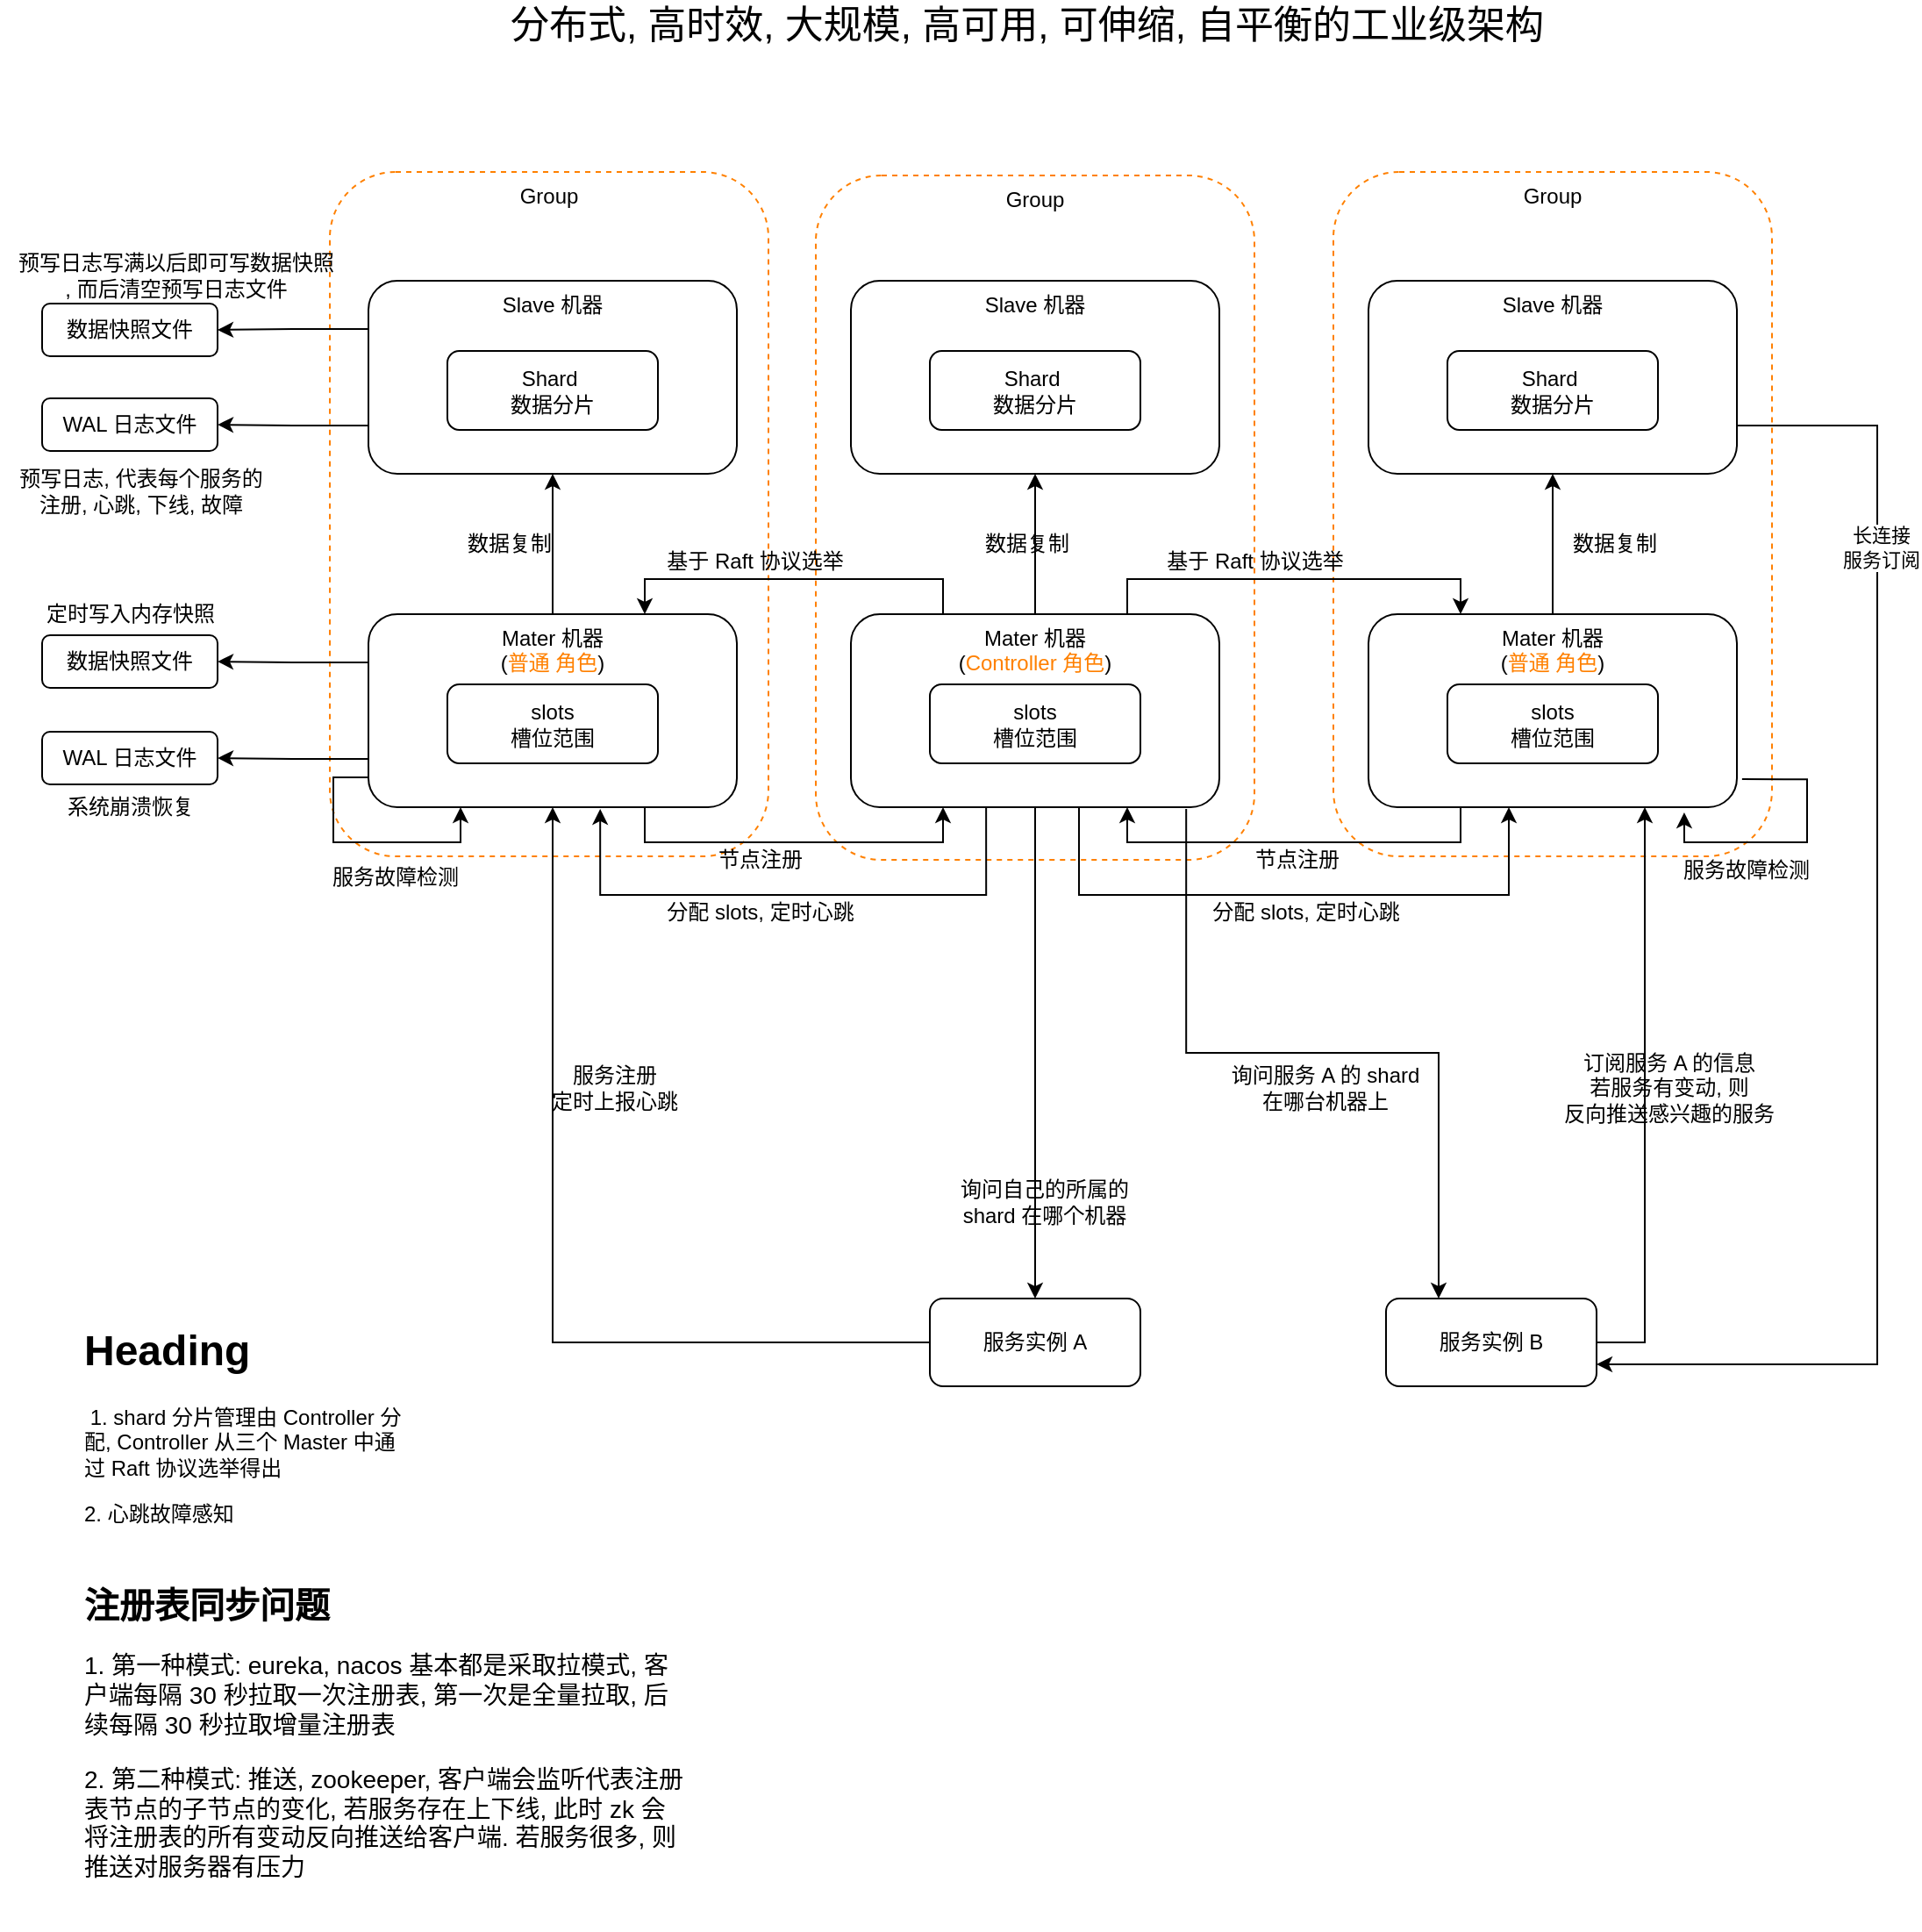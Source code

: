 <mxfile version="21.1.2" type="device" pages="2">
  <diagram id="O6fWldywMc8EjPMWapjO" name="高性能服务注册中心架构">
    <mxGraphModel dx="1418" dy="828" grid="1" gridSize="10" guides="1" tooltips="1" connect="1" arrows="1" fold="1" page="1" pageScale="1" pageWidth="850" pageHeight="1100" math="0" shadow="0">
      <root>
        <mxCell id="0" />
        <mxCell id="1" parent="0" />
        <mxCell id="zHOcSUtExslfYtkRugfd-67" value="Group" style="rounded=1;whiteSpace=wrap;html=1;verticalAlign=top;dashed=1;strokeColor=#FF8000;" parent="1" vertex="1">
          <mxGeometry x="193" y="188" width="250" height="390" as="geometry" />
        </mxCell>
        <mxCell id="zHOcSUtExslfYtkRugfd-66" value="Group" style="rounded=1;whiteSpace=wrap;html=1;verticalAlign=top;dashed=1;strokeColor=#FF8000;" parent="1" vertex="1">
          <mxGeometry x="765" y="188" width="250" height="390" as="geometry" />
        </mxCell>
        <mxCell id="zHOcSUtExslfYtkRugfd-63" value="Group" style="rounded=1;whiteSpace=wrap;html=1;verticalAlign=top;dashed=1;strokeColor=#FF8000;" parent="1" vertex="1">
          <mxGeometry x="470" y="190" width="250" height="390" as="geometry" />
        </mxCell>
        <mxCell id="zHOcSUtExslfYtkRugfd-23" style="edgeStyle=orthogonalEdgeStyle;rounded=0;orthogonalLoop=1;jettySize=auto;html=1;exitX=0;exitY=0.25;exitDx=0;exitDy=0;entryX=1;entryY=0.5;entryDx=0;entryDy=0;" parent="1" source="zHOcSUtExslfYtkRugfd-1" target="zHOcSUtExslfYtkRugfd-19" edge="1">
          <mxGeometry relative="1" as="geometry" />
        </mxCell>
        <mxCell id="zHOcSUtExslfYtkRugfd-24" style="edgeStyle=orthogonalEdgeStyle;rounded=0;orthogonalLoop=1;jettySize=auto;html=1;exitX=0;exitY=0.75;exitDx=0;exitDy=0;entryX=1;entryY=0.5;entryDx=0;entryDy=0;" parent="1" source="zHOcSUtExslfYtkRugfd-1" target="zHOcSUtExslfYtkRugfd-22" edge="1">
          <mxGeometry relative="1" as="geometry" />
        </mxCell>
        <mxCell id="zHOcSUtExslfYtkRugfd-1" value="Slave 机器" style="rounded=1;whiteSpace=wrap;html=1;verticalAlign=top;" parent="1" vertex="1">
          <mxGeometry x="215" y="250" width="210" height="110" as="geometry" />
        </mxCell>
        <mxCell id="zHOcSUtExslfYtkRugfd-2" value="Shard&amp;nbsp;&lt;br&gt;数据分片" style="rounded=1;whiteSpace=wrap;html=1;" parent="1" vertex="1">
          <mxGeometry x="260" y="290" width="120" height="45" as="geometry" />
        </mxCell>
        <mxCell id="zHOcSUtExslfYtkRugfd-5" style="edgeStyle=orthogonalEdgeStyle;rounded=0;orthogonalLoop=1;jettySize=auto;html=1;exitX=0.5;exitY=0;exitDx=0;exitDy=0;entryX=0.5;entryY=1;entryDx=0;entryDy=0;" parent="1" source="zHOcSUtExslfYtkRugfd-3" target="zHOcSUtExslfYtkRugfd-1" edge="1">
          <mxGeometry relative="1" as="geometry" />
        </mxCell>
        <mxCell id="zHOcSUtExslfYtkRugfd-25" style="edgeStyle=orthogonalEdgeStyle;rounded=0;orthogonalLoop=1;jettySize=auto;html=1;exitX=0;exitY=0.25;exitDx=0;exitDy=0;entryX=1;entryY=0.5;entryDx=0;entryDy=0;" parent="1" source="zHOcSUtExslfYtkRugfd-3" target="zHOcSUtExslfYtkRugfd-20" edge="1">
          <mxGeometry relative="1" as="geometry" />
        </mxCell>
        <mxCell id="zHOcSUtExslfYtkRugfd-26" style="edgeStyle=orthogonalEdgeStyle;rounded=0;orthogonalLoop=1;jettySize=auto;html=1;exitX=0;exitY=0.75;exitDx=0;exitDy=0;entryX=1;entryY=0.5;entryDx=0;entryDy=0;" parent="1" source="zHOcSUtExslfYtkRugfd-3" target="zHOcSUtExslfYtkRugfd-21" edge="1">
          <mxGeometry relative="1" as="geometry" />
        </mxCell>
        <mxCell id="zHOcSUtExslfYtkRugfd-41" style="edgeStyle=orthogonalEdgeStyle;rounded=0;orthogonalLoop=1;jettySize=auto;html=1;exitX=0.75;exitY=1;exitDx=0;exitDy=0;entryX=0.25;entryY=1;entryDx=0;entryDy=0;" parent="1" source="zHOcSUtExslfYtkRugfd-3" target="zHOcSUtExslfYtkRugfd-10" edge="1">
          <mxGeometry relative="1" as="geometry" />
        </mxCell>
        <mxCell id="zHOcSUtExslfYtkRugfd-3" value="Mater 机器&lt;br&gt;(&lt;font style=&quot;border-color: var(--border-color);&quot; color=&quot;#ff8000&quot;&gt;普通 角色&lt;/font&gt;)" style="rounded=1;whiteSpace=wrap;html=1;verticalAlign=top;" parent="1" vertex="1">
          <mxGeometry x="215" y="440" width="210" height="110" as="geometry" />
        </mxCell>
        <mxCell id="zHOcSUtExslfYtkRugfd-4" value="slots&lt;br&gt;槽位范围" style="rounded=1;whiteSpace=wrap;html=1;" parent="1" vertex="1">
          <mxGeometry x="260" y="480" width="120" height="45" as="geometry" />
        </mxCell>
        <mxCell id="zHOcSUtExslfYtkRugfd-6" value="数据复制" style="text;html=1;align=center;verticalAlign=middle;resizable=0;points=[];autosize=1;" parent="1" vertex="1">
          <mxGeometry x="265" y="390" width="60" height="20" as="geometry" />
        </mxCell>
        <mxCell id="zHOcSUtExslfYtkRugfd-7" value="Slave 机器" style="rounded=1;whiteSpace=wrap;html=1;verticalAlign=top;" parent="1" vertex="1">
          <mxGeometry x="490" y="250" width="210" height="110" as="geometry" />
        </mxCell>
        <mxCell id="zHOcSUtExslfYtkRugfd-8" value="Shard&amp;nbsp;&lt;br&gt;数据分片" style="rounded=1;whiteSpace=wrap;html=1;" parent="1" vertex="1">
          <mxGeometry x="535" y="290" width="120" height="45" as="geometry" />
        </mxCell>
        <mxCell id="zHOcSUtExslfYtkRugfd-9" style="edgeStyle=orthogonalEdgeStyle;rounded=0;orthogonalLoop=1;jettySize=auto;html=1;exitX=0.5;exitY=0;exitDx=0;exitDy=0;entryX=0.5;entryY=1;entryDx=0;entryDy=0;" parent="1" source="zHOcSUtExslfYtkRugfd-10" target="zHOcSUtExslfYtkRugfd-7" edge="1">
          <mxGeometry relative="1" as="geometry" />
        </mxCell>
        <mxCell id="zHOcSUtExslfYtkRugfd-31" style="edgeStyle=orthogonalEdgeStyle;rounded=0;orthogonalLoop=1;jettySize=auto;html=1;exitX=0.5;exitY=1;exitDx=0;exitDy=0;entryX=0.5;entryY=0;entryDx=0;entryDy=0;" parent="1" source="zHOcSUtExslfYtkRugfd-10" target="zHOcSUtExslfYtkRugfd-27" edge="1">
          <mxGeometry relative="1" as="geometry" />
        </mxCell>
        <mxCell id="zHOcSUtExslfYtkRugfd-35" style="edgeStyle=orthogonalEdgeStyle;rounded=0;orthogonalLoop=1;jettySize=auto;html=1;exitX=0.25;exitY=0;exitDx=0;exitDy=0;entryX=0.75;entryY=0;entryDx=0;entryDy=0;" parent="1" source="zHOcSUtExslfYtkRugfd-10" target="zHOcSUtExslfYtkRugfd-3" edge="1">
          <mxGeometry relative="1" as="geometry" />
        </mxCell>
        <mxCell id="zHOcSUtExslfYtkRugfd-37" style="edgeStyle=orthogonalEdgeStyle;rounded=0;orthogonalLoop=1;jettySize=auto;html=1;exitX=0.75;exitY=0;exitDx=0;exitDy=0;entryX=0.25;entryY=0;entryDx=0;entryDy=0;" parent="1" source="zHOcSUtExslfYtkRugfd-10" target="zHOcSUtExslfYtkRugfd-16" edge="1">
          <mxGeometry relative="1" as="geometry" />
        </mxCell>
        <mxCell id="zHOcSUtExslfYtkRugfd-45" style="edgeStyle=orthogonalEdgeStyle;rounded=0;orthogonalLoop=1;jettySize=auto;html=1;exitX=0.367;exitY=1;exitDx=0;exitDy=0;entryX=0.629;entryY=1.009;entryDx=0;entryDy=0;entryPerimeter=0;exitPerimeter=0;" parent="1" source="zHOcSUtExslfYtkRugfd-10" target="zHOcSUtExslfYtkRugfd-3" edge="1">
          <mxGeometry relative="1" as="geometry">
            <Array as="points">
              <mxPoint x="567" y="600" />
              <mxPoint x="347" y="600" />
            </Array>
          </mxGeometry>
        </mxCell>
        <mxCell id="zHOcSUtExslfYtkRugfd-48" style="edgeStyle=orthogonalEdgeStyle;rounded=0;orthogonalLoop=1;jettySize=auto;html=1;exitX=0.75;exitY=1;exitDx=0;exitDy=0;entryX=0.381;entryY=1;entryDx=0;entryDy=0;entryPerimeter=0;" parent="1" source="zHOcSUtExslfYtkRugfd-10" target="zHOcSUtExslfYtkRugfd-16" edge="1">
          <mxGeometry relative="1" as="geometry">
            <Array as="points">
              <mxPoint x="620" y="550" />
              <mxPoint x="620" y="600" />
              <mxPoint x="865" y="600" />
            </Array>
          </mxGeometry>
        </mxCell>
        <mxCell id="zHOcSUtExslfYtkRugfd-51" style="edgeStyle=orthogonalEdgeStyle;rounded=0;orthogonalLoop=1;jettySize=auto;html=1;exitX=0.91;exitY=1.009;exitDx=0;exitDy=0;entryX=0.25;entryY=0;entryDx=0;entryDy=0;exitPerimeter=0;" parent="1" source="zHOcSUtExslfYtkRugfd-10" target="zHOcSUtExslfYtkRugfd-49" edge="1">
          <mxGeometry relative="1" as="geometry" />
        </mxCell>
        <mxCell id="zHOcSUtExslfYtkRugfd-10" value="Mater 机器&lt;br&gt;(&lt;font color=&quot;#ff8000&quot;&gt;Controller 角色&lt;/font&gt;)" style="rounded=1;whiteSpace=wrap;html=1;verticalAlign=top;" parent="1" vertex="1">
          <mxGeometry x="490" y="440" width="210" height="110" as="geometry" />
        </mxCell>
        <mxCell id="zHOcSUtExslfYtkRugfd-11" value="slots&lt;br style=&quot;border-color: var(--border-color);&quot;&gt;槽位范围" style="rounded=1;whiteSpace=wrap;html=1;" parent="1" vertex="1">
          <mxGeometry x="535" y="480" width="120" height="45" as="geometry" />
        </mxCell>
        <mxCell id="zHOcSUtExslfYtkRugfd-12" value="数据复制" style="text;html=1;align=center;verticalAlign=middle;resizable=0;points=[];autosize=1;" parent="1" vertex="1">
          <mxGeometry x="560" y="390" width="60" height="20" as="geometry" />
        </mxCell>
        <mxCell id="zHOcSUtExslfYtkRugfd-61" style="edgeStyle=orthogonalEdgeStyle;rounded=0;orthogonalLoop=1;jettySize=auto;html=1;exitX=1;exitY=0.75;exitDx=0;exitDy=0;entryX=1;entryY=0.75;entryDx=0;entryDy=0;" parent="1" source="zHOcSUtExslfYtkRugfd-13" target="zHOcSUtExslfYtkRugfd-49" edge="1">
          <mxGeometry relative="1" as="geometry">
            <Array as="points">
              <mxPoint x="1075" y="333" />
              <mxPoint x="1075" y="868" />
            </Array>
          </mxGeometry>
        </mxCell>
        <mxCell id="zHOcSUtExslfYtkRugfd-62" value="长连接&lt;br&gt;服务订阅" style="edgeLabel;html=1;align=center;verticalAlign=middle;resizable=0;points=[];" parent="zHOcSUtExslfYtkRugfd-61" vertex="1" connectable="0">
          <mxGeometry x="-0.618" y="2" relative="1" as="geometry">
            <mxPoint y="1" as="offset" />
          </mxGeometry>
        </mxCell>
        <mxCell id="zHOcSUtExslfYtkRugfd-13" value="Slave 机器" style="rounded=1;whiteSpace=wrap;html=1;verticalAlign=top;" parent="1" vertex="1">
          <mxGeometry x="785" y="250" width="210" height="110" as="geometry" />
        </mxCell>
        <mxCell id="zHOcSUtExslfYtkRugfd-14" value="Shard&amp;nbsp;&lt;br&gt;数据分片" style="rounded=1;whiteSpace=wrap;html=1;" parent="1" vertex="1">
          <mxGeometry x="830" y="290" width="120" height="45" as="geometry" />
        </mxCell>
        <mxCell id="zHOcSUtExslfYtkRugfd-15" style="edgeStyle=orthogonalEdgeStyle;rounded=0;orthogonalLoop=1;jettySize=auto;html=1;exitX=0.5;exitY=0;exitDx=0;exitDy=0;entryX=0.5;entryY=1;entryDx=0;entryDy=0;" parent="1" source="zHOcSUtExslfYtkRugfd-16" target="zHOcSUtExslfYtkRugfd-13" edge="1">
          <mxGeometry relative="1" as="geometry" />
        </mxCell>
        <mxCell id="zHOcSUtExslfYtkRugfd-42" style="edgeStyle=orthogonalEdgeStyle;rounded=0;orthogonalLoop=1;jettySize=auto;html=1;exitX=0.25;exitY=1;exitDx=0;exitDy=0;entryX=0.75;entryY=1;entryDx=0;entryDy=0;" parent="1" source="zHOcSUtExslfYtkRugfd-16" target="zHOcSUtExslfYtkRugfd-10" edge="1">
          <mxGeometry relative="1" as="geometry" />
        </mxCell>
        <mxCell id="zHOcSUtExslfYtkRugfd-16" value="Mater 机器&lt;br&gt;(&lt;font style=&quot;border-color: var(--border-color);&quot; color=&quot;#ff8000&quot;&gt;普通 角色&lt;/font&gt;)" style="rounded=1;whiteSpace=wrap;html=1;verticalAlign=top;" parent="1" vertex="1">
          <mxGeometry x="785" y="440" width="210" height="110" as="geometry" />
        </mxCell>
        <mxCell id="zHOcSUtExslfYtkRugfd-17" value="slots&lt;br style=&quot;border-color: var(--border-color);&quot;&gt;槽位范围" style="rounded=1;whiteSpace=wrap;html=1;" parent="1" vertex="1">
          <mxGeometry x="830" y="480" width="120" height="45" as="geometry" />
        </mxCell>
        <mxCell id="zHOcSUtExslfYtkRugfd-18" value="数据复制" style="text;html=1;align=center;verticalAlign=middle;resizable=0;points=[];autosize=1;" parent="1" vertex="1">
          <mxGeometry x="895" y="390" width="60" height="20" as="geometry" />
        </mxCell>
        <mxCell id="zHOcSUtExslfYtkRugfd-19" value="数据快照文件" style="rounded=1;whiteSpace=wrap;html=1;" parent="1" vertex="1">
          <mxGeometry x="29" y="263" width="100" height="30" as="geometry" />
        </mxCell>
        <mxCell id="zHOcSUtExslfYtkRugfd-20" value="数据快照文件" style="rounded=1;whiteSpace=wrap;html=1;" parent="1" vertex="1">
          <mxGeometry x="29" y="452" width="100" height="30" as="geometry" />
        </mxCell>
        <mxCell id="zHOcSUtExslfYtkRugfd-21" value="WAL 日志文件" style="rounded=1;whiteSpace=wrap;html=1;" parent="1" vertex="1">
          <mxGeometry x="29" y="507" width="100" height="30" as="geometry" />
        </mxCell>
        <mxCell id="zHOcSUtExslfYtkRugfd-22" value="WAL 日志文件" style="rounded=1;whiteSpace=wrap;html=1;" parent="1" vertex="1">
          <mxGeometry x="29" y="317" width="100" height="30" as="geometry" />
        </mxCell>
        <mxCell id="zHOcSUtExslfYtkRugfd-30" style="edgeStyle=orthogonalEdgeStyle;rounded=0;orthogonalLoop=1;jettySize=auto;html=1;exitX=0;exitY=0.5;exitDx=0;exitDy=0;entryX=0.5;entryY=1;entryDx=0;entryDy=0;" parent="1" source="zHOcSUtExslfYtkRugfd-27" target="zHOcSUtExslfYtkRugfd-3" edge="1">
          <mxGeometry relative="1" as="geometry" />
        </mxCell>
        <mxCell id="zHOcSUtExslfYtkRugfd-27" value="服务实例 A" style="rounded=1;whiteSpace=wrap;html=1;" parent="1" vertex="1">
          <mxGeometry x="535" y="830" width="120" height="50" as="geometry" />
        </mxCell>
        <mxCell id="zHOcSUtExslfYtkRugfd-29" value="服务注册&lt;br&gt;定时上报心跳" style="text;html=1;align=center;verticalAlign=middle;resizable=0;points=[];autosize=1;" parent="1" vertex="1">
          <mxGeometry x="310" y="695" width="90" height="30" as="geometry" />
        </mxCell>
        <mxCell id="zHOcSUtExslfYtkRugfd-32" value="询问自己的所属的 &lt;br&gt;shard 在哪个机器" style="text;html=1;align=center;verticalAlign=middle;resizable=0;points=[];autosize=1;" parent="1" vertex="1">
          <mxGeometry x="545" y="760" width="110" height="30" as="geometry" />
        </mxCell>
        <mxCell id="zHOcSUtExslfYtkRugfd-34" value="&lt;h1&gt;Heading&lt;/h1&gt;&lt;p&gt;&lt;span style=&quot;text-align: center&quot;&gt;&amp;nbsp;1. shard 分片管理由 Controller 分配, Controller 从三个 Master 中通过 Raft 协议选举得出&lt;/span&gt;&lt;br&gt;&lt;/p&gt;&lt;p&gt;&lt;span style=&quot;text-align: center&quot;&gt;2. 心跳故障感知&lt;/span&gt;&lt;/p&gt;&lt;p&gt;&lt;span style=&quot;text-align: center&quot;&gt;&lt;br&gt;&lt;/span&gt;&lt;/p&gt;" style="text;html=1;strokeColor=none;fillColor=none;spacing=5;spacingTop=-20;whiteSpace=wrap;overflow=hidden;rounded=0;" parent="1" vertex="1">
          <mxGeometry x="48" y="840" width="190" height="120" as="geometry" />
        </mxCell>
        <mxCell id="zHOcSUtExslfYtkRugfd-36" value="基于 Raft 协议选举" style="text;html=1;align=center;verticalAlign=middle;resizable=0;points=[];autosize=1;" parent="1" vertex="1">
          <mxGeometry x="375" y="400" width="120" height="20" as="geometry" />
        </mxCell>
        <mxCell id="zHOcSUtExslfYtkRugfd-38" value="基于 Raft 协议选举" style="text;html=1;align=center;verticalAlign=middle;resizable=0;points=[];autosize=1;" parent="1" vertex="1">
          <mxGeometry x="660" y="400" width="120" height="20" as="geometry" />
        </mxCell>
        <mxCell id="zHOcSUtExslfYtkRugfd-39" value="预写日志, 代表每个服务的&lt;br&gt;注册, 心跳, 下线, 故障" style="text;html=1;align=center;verticalAlign=middle;resizable=0;points=[];autosize=1;" parent="1" vertex="1">
          <mxGeometry x="10" y="355" width="150" height="30" as="geometry" />
        </mxCell>
        <mxCell id="zHOcSUtExslfYtkRugfd-40" value="系统崩溃恢复" style="text;html=1;align=center;verticalAlign=middle;resizable=0;points=[];autosize=1;" parent="1" vertex="1">
          <mxGeometry x="34" y="540" width="90" height="20" as="geometry" />
        </mxCell>
        <mxCell id="zHOcSUtExslfYtkRugfd-43" value="节点注册" style="text;html=1;align=center;verticalAlign=middle;resizable=0;points=[];autosize=1;" parent="1" vertex="1">
          <mxGeometry x="408" y="570" width="60" height="20" as="geometry" />
        </mxCell>
        <mxCell id="zHOcSUtExslfYtkRugfd-44" value="节点注册" style="text;html=1;align=center;verticalAlign=middle;resizable=0;points=[];autosize=1;" parent="1" vertex="1">
          <mxGeometry x="714" y="570" width="60" height="20" as="geometry" />
        </mxCell>
        <mxCell id="zHOcSUtExslfYtkRugfd-46" value="分配 slots, 定时心跳" style="text;html=1;align=center;verticalAlign=middle;resizable=0;points=[];autosize=1;" parent="1" vertex="1">
          <mxGeometry x="373" y="595" width="130" height="30" as="geometry" />
        </mxCell>
        <mxCell id="zHOcSUtExslfYtkRugfd-47" value="分配 slots, 定时心跳" style="text;html=1;align=center;verticalAlign=middle;resizable=0;points=[];autosize=1;" parent="1" vertex="1">
          <mxGeometry x="684" y="595" width="130" height="30" as="geometry" />
        </mxCell>
        <mxCell id="zHOcSUtExslfYtkRugfd-53" style="edgeStyle=orthogonalEdgeStyle;rounded=0;orthogonalLoop=1;jettySize=auto;html=1;exitX=1;exitY=0.5;exitDx=0;exitDy=0;entryX=0.75;entryY=1;entryDx=0;entryDy=0;" parent="1" source="zHOcSUtExslfYtkRugfd-49" target="zHOcSUtExslfYtkRugfd-16" edge="1">
          <mxGeometry relative="1" as="geometry" />
        </mxCell>
        <mxCell id="zHOcSUtExslfYtkRugfd-49" value="服务实例 B" style="rounded=1;whiteSpace=wrap;html=1;" parent="1" vertex="1">
          <mxGeometry x="795" y="830" width="120" height="50" as="geometry" />
        </mxCell>
        <mxCell id="zHOcSUtExslfYtkRugfd-50" value="&lt;h1 style=&quot;font-size: 20px&quot;&gt;注册表同步问题&lt;/h1&gt;&lt;p style=&quot;font-size: 14px&quot;&gt;&lt;font style=&quot;font-size: 14px&quot;&gt;1. 第一种模式: eureka, nacos 基本都是采取拉模式, 客户端每隔 30 秒拉取一次注册表, 第一次是全量拉取, 后续每隔 30 秒拉取增量注册表&lt;/font&gt;&lt;/p&gt;&lt;p style=&quot;font-size: 14px&quot;&gt;&lt;font style=&quot;font-size: 14px&quot;&gt;2. 第二种模式: 推送, zookeeper, 客户端会监听代表注册表节点的子节点的变化, 若服务存在上下线, 此时 zk 会将注册表的所有变动反向推送给客户端. 若服务很多, 则推送对服务器有压力&lt;/font&gt;&lt;/p&gt;" style="text;html=1;strokeColor=none;fillColor=none;spacing=5;spacingTop=-20;whiteSpace=wrap;overflow=hidden;rounded=0;" parent="1" vertex="1">
          <mxGeometry x="48" y="990" width="352" height="200" as="geometry" />
        </mxCell>
        <mxCell id="zHOcSUtExslfYtkRugfd-52" value="询问服务 A 的 shard &lt;br&gt;在哪台机器上" style="text;html=1;align=center;verticalAlign=middle;resizable=0;points=[];autosize=1;" parent="1" vertex="1">
          <mxGeometry x="700" y="695" width="120" height="30" as="geometry" />
        </mxCell>
        <mxCell id="zHOcSUtExslfYtkRugfd-54" value="订阅服务 A 的信息&lt;br&gt;若服务有变动, 则&lt;br&gt;反向推送感兴趣的服务" style="text;html=1;align=center;verticalAlign=middle;resizable=0;points=[];autosize=1;" parent="1" vertex="1">
          <mxGeometry x="886" y="685" width="140" height="50" as="geometry" />
        </mxCell>
        <mxCell id="zHOcSUtExslfYtkRugfd-55" value="定时写入内存快照" style="text;html=1;align=center;verticalAlign=middle;resizable=0;points=[];autosize=1;" parent="1" vertex="1">
          <mxGeometry x="24" y="430" width="110" height="20" as="geometry" />
        </mxCell>
        <mxCell id="zHOcSUtExslfYtkRugfd-56" value="预写日志写满以后即可写数据快照&lt;br&gt;, 而后清空预写日志文件" style="text;html=1;align=center;verticalAlign=middle;resizable=0;points=[];autosize=1;" parent="1" vertex="1">
          <mxGeometry x="5" y="232" width="200" height="30" as="geometry" />
        </mxCell>
        <mxCell id="zHOcSUtExslfYtkRugfd-57" style="edgeStyle=orthogonalEdgeStyle;rounded=0;orthogonalLoop=1;jettySize=auto;html=1;exitX=0;exitY=0.845;exitDx=0;exitDy=0;entryX=0.25;entryY=1;entryDx=0;entryDy=0;exitPerimeter=0;" parent="1" source="zHOcSUtExslfYtkRugfd-3" target="zHOcSUtExslfYtkRugfd-3" edge="1">
          <mxGeometry relative="1" as="geometry" />
        </mxCell>
        <mxCell id="zHOcSUtExslfYtkRugfd-58" value="服务故障检测" style="text;html=1;align=center;verticalAlign=middle;resizable=0;points=[];autosize=1;" parent="1" vertex="1">
          <mxGeometry x="185" y="580" width="90" height="20" as="geometry" />
        </mxCell>
        <mxCell id="zHOcSUtExslfYtkRugfd-59" value="服务故障检测" style="text;html=1;align=center;verticalAlign=middle;resizable=0;points=[];autosize=1;" parent="1" vertex="1">
          <mxGeometry x="955" y="576" width="90" height="20" as="geometry" />
        </mxCell>
        <mxCell id="zHOcSUtExslfYtkRugfd-60" style="edgeStyle=orthogonalEdgeStyle;rounded=0;orthogonalLoop=1;jettySize=auto;html=1;exitX=1.014;exitY=0.855;exitDx=0;exitDy=0;entryX=0.857;entryY=1.027;entryDx=0;entryDy=0;entryPerimeter=0;exitPerimeter=0;" parent="1" source="zHOcSUtExslfYtkRugfd-16" target="zHOcSUtExslfYtkRugfd-16" edge="1">
          <mxGeometry relative="1" as="geometry">
            <Array as="points">
              <mxPoint x="1035" y="534" />
              <mxPoint x="1035" y="570" />
              <mxPoint x="965" y="570" />
            </Array>
          </mxGeometry>
        </mxCell>
        <mxCell id="zHOcSUtExslfYtkRugfd-65" value="分布式, 高时效, 大规模, 高可用, 可伸缩, 自平衡的工业级架构" style="text;html=1;align=center;verticalAlign=middle;resizable=0;points=[];autosize=1;fontSize=22;" parent="1" vertex="1">
          <mxGeometry x="290" y="90" width="600" height="30" as="geometry" />
        </mxCell>
      </root>
    </mxGraphModel>
  </diagram>
  <diagram id="qX3WHEJXOGyP_aKT-Mg8" name="leader选举">
    <mxGraphModel dx="1418" dy="828" grid="1" gridSize="10" guides="1" tooltips="1" connect="1" arrows="1" fold="1" page="1" pageScale="1" pageWidth="827" pageHeight="1169" math="0" shadow="0">
      <root>
        <mxCell id="0" />
        <mxCell id="1" parent="0" />
        <mxCell id="uamfjOJtEM5HKrTG3oTF-26" value="ZK节点&lt;br style=&quot;font-size: 14px;&quot;&gt;（myid=1） -&amp;nbsp;leader选举逻辑" style="rounded=1;whiteSpace=wrap;html=1;fontSize=14;verticalAlign=top;fontStyle=1" vertex="1" parent="1">
          <mxGeometry x="158.75" y="450" width="369.5" height="477.5" as="geometry" />
        </mxCell>
        <mxCell id="uamfjOJtEM5HKrTG3oTF-22" value="网络通信组件" style="rounded=1;whiteSpace=wrap;html=1;verticalAlign=top;fontStyle=0" vertex="1" parent="1">
          <mxGeometry x="194" y="730" width="299" height="170" as="geometry" />
        </mxCell>
        <mxCell id="uamfjOJtEM5HKrTG3oTF-4" style="edgeStyle=orthogonalEdgeStyle;rounded=0;orthogonalLoop=1;jettySize=auto;html=1;exitX=0.75;exitY=1;exitDx=0;exitDy=0;entryX=0.25;entryY=1;entryDx=0;entryDy=0;" edge="1" parent="1" source="uamfjOJtEM5HKrTG3oTF-1" target="uamfjOJtEM5HKrTG3oTF-2">
          <mxGeometry relative="1" as="geometry">
            <Array as="points">
              <mxPoint x="230" y="340" />
              <mxPoint x="384" y="340" />
            </Array>
          </mxGeometry>
        </mxCell>
        <mxCell id="uamfjOJtEM5HKrTG3oTF-5" style="edgeStyle=orthogonalEdgeStyle;rounded=0;orthogonalLoop=1;jettySize=auto;html=1;exitX=0.25;exitY=1;exitDx=0;exitDy=0;entryX=0.75;entryY=1;entryDx=0;entryDy=0;" edge="1" parent="1" source="uamfjOJtEM5HKrTG3oTF-1" target="uamfjOJtEM5HKrTG3oTF-3">
          <mxGeometry relative="1" as="geometry">
            <Array as="points">
              <mxPoint x="170" y="380" />
              <mxPoint x="670" y="380" />
            </Array>
          </mxGeometry>
        </mxCell>
        <mxCell id="uamfjOJtEM5HKrTG3oTF-1" value="ZK节点&lt;br style=&quot;font-size: 14px;&quot;&gt;（myid=1）" style="rounded=1;whiteSpace=wrap;html=1;fontSize=14;" vertex="1" parent="1">
          <mxGeometry x="140" y="240" width="120" height="60" as="geometry" />
        </mxCell>
        <mxCell id="uamfjOJtEM5HKrTG3oTF-8" style="edgeStyle=orthogonalEdgeStyle;rounded=0;orthogonalLoop=1;jettySize=auto;html=1;exitX=0.25;exitY=0;exitDx=0;exitDy=0;entryX=0.75;entryY=0;entryDx=0;entryDy=0;" edge="1" parent="1" source="uamfjOJtEM5HKrTG3oTF-2" target="uamfjOJtEM5HKrTG3oTF-1">
          <mxGeometry relative="1" as="geometry" />
        </mxCell>
        <mxCell id="uamfjOJtEM5HKrTG3oTF-9" style="edgeStyle=orthogonalEdgeStyle;rounded=0;orthogonalLoop=1;jettySize=auto;html=1;exitX=0.75;exitY=0;exitDx=0;exitDy=0;entryX=0.25;entryY=0;entryDx=0;entryDy=0;" edge="1" parent="1" source="uamfjOJtEM5HKrTG3oTF-2" target="uamfjOJtEM5HKrTG3oTF-3">
          <mxGeometry relative="1" as="geometry" />
        </mxCell>
        <mxCell id="uamfjOJtEM5HKrTG3oTF-2" value="ZK节点&lt;br style=&quot;font-size: 14px;&quot;&gt;（myid=2）" style="rounded=1;whiteSpace=wrap;html=1;fontSize=14;" vertex="1" parent="1">
          <mxGeometry x="354" y="240" width="120" height="60" as="geometry" />
        </mxCell>
        <mxCell id="uamfjOJtEM5HKrTG3oTF-12" style="edgeStyle=orthogonalEdgeStyle;rounded=0;orthogonalLoop=1;jettySize=auto;html=1;exitX=0.25;exitY=1;exitDx=0;exitDy=0;entryX=0.75;entryY=1;entryDx=0;entryDy=0;" edge="1" parent="1" source="uamfjOJtEM5HKrTG3oTF-3" target="uamfjOJtEM5HKrTG3oTF-2">
          <mxGeometry relative="1" as="geometry">
            <Array as="points">
              <mxPoint x="610" y="340" />
              <mxPoint x="444" y="340" />
            </Array>
          </mxGeometry>
        </mxCell>
        <mxCell id="uamfjOJtEM5HKrTG3oTF-14" style="edgeStyle=orthogonalEdgeStyle;rounded=0;orthogonalLoop=1;jettySize=auto;html=1;exitX=0.75;exitY=0;exitDx=0;exitDy=0;entryX=0.25;entryY=0;entryDx=0;entryDy=0;" edge="1" parent="1" source="uamfjOJtEM5HKrTG3oTF-3" target="uamfjOJtEM5HKrTG3oTF-1">
          <mxGeometry relative="1" as="geometry">
            <Array as="points">
              <mxPoint x="670" y="170" />
              <mxPoint x="170" y="170" />
            </Array>
          </mxGeometry>
        </mxCell>
        <mxCell id="uamfjOJtEM5HKrTG3oTF-3" value="ZK节点&lt;br style=&quot;font-size: 14px;&quot;&gt;（myid=3）" style="rounded=1;whiteSpace=wrap;html=1;fontSize=14;" vertex="1" parent="1">
          <mxGeometry x="580" y="240" width="120" height="60" as="geometry" />
        </mxCell>
        <mxCell id="uamfjOJtEM5HKrTG3oTF-6" value="投票给节点1" style="text;html=1;align=center;verticalAlign=middle;resizable=0;points=[];autosize=1;strokeColor=none;fillColor=none;" vertex="1" parent="1">
          <mxGeometry x="264" y="310" width="90" height="30" as="geometry" />
        </mxCell>
        <mxCell id="uamfjOJtEM5HKrTG3oTF-7" value="投票给节点1" style="text;html=1;align=center;verticalAlign=middle;resizable=0;points=[];autosize=1;strokeColor=none;fillColor=none;" vertex="1" parent="1">
          <mxGeometry x="354" y="380" width="90" height="30" as="geometry" />
        </mxCell>
        <mxCell id="uamfjOJtEM5HKrTG3oTF-10" value="投票给节点2" style="text;html=1;align=center;verticalAlign=middle;resizable=0;points=[];autosize=1;strokeColor=none;fillColor=none;" vertex="1" parent="1">
          <mxGeometry x="240" y="190" width="90" height="30" as="geometry" />
        </mxCell>
        <mxCell id="uamfjOJtEM5HKrTG3oTF-11" value="投票给节点2" style="text;html=1;align=center;verticalAlign=middle;resizable=0;points=[];autosize=1;strokeColor=none;fillColor=none;" vertex="1" parent="1">
          <mxGeometry x="490" y="190" width="90" height="30" as="geometry" />
        </mxCell>
        <mxCell id="uamfjOJtEM5HKrTG3oTF-13" value="投票给节点3" style="text;html=1;align=center;verticalAlign=middle;resizable=0;points=[];autosize=1;strokeColor=none;fillColor=none;" vertex="1" parent="1">
          <mxGeometry x="480" y="310" width="90" height="30" as="geometry" />
        </mxCell>
        <mxCell id="uamfjOJtEM5HKrTG3oTF-15" value="投票给节点3" style="text;html=1;align=center;verticalAlign=middle;resizable=0;points=[];autosize=1;strokeColor=none;fillColor=none;" vertex="1" parent="1">
          <mxGeometry x="369" y="140" width="90" height="30" as="geometry" />
        </mxCell>
        <mxCell id="uamfjOJtEM5HKrTG3oTF-24" style="edgeStyle=orthogonalEdgeStyle;rounded=0;orthogonalLoop=1;jettySize=auto;html=1;exitX=0.5;exitY=1;exitDx=0;exitDy=0;entryX=0.5;entryY=0;entryDx=0;entryDy=0;" edge="1" parent="1" source="uamfjOJtEM5HKrTG3oTF-16" target="uamfjOJtEM5HKrTG3oTF-23">
          <mxGeometry relative="1" as="geometry" />
        </mxCell>
        <mxCell id="uamfjOJtEM5HKrTG3oTF-16" value="SendQueue&lt;br&gt;投票发送队列" style="rounded=1;whiteSpace=wrap;html=1;" vertex="1" parent="1">
          <mxGeometry x="353" y="580" width="100" height="40" as="geometry" />
        </mxCell>
        <mxCell id="uamfjOJtEM5HKrTG3oTF-21" style="edgeStyle=orthogonalEdgeStyle;rounded=0;orthogonalLoop=1;jettySize=auto;html=1;exitX=0.5;exitY=1;exitDx=0;exitDy=0;entryX=0.5;entryY=0;entryDx=0;entryDy=0;" edge="1" parent="1" source="uamfjOJtEM5HKrTG3oTF-19" target="uamfjOJtEM5HKrTG3oTF-20">
          <mxGeometry relative="1" as="geometry" />
        </mxCell>
        <mxCell id="uamfjOJtEM5HKrTG3oTF-19" value="消息发送队列" style="rounded=1;whiteSpace=wrap;html=1;" vertex="1" parent="1">
          <mxGeometry x="353" y="765" width="100" height="40" as="geometry" />
        </mxCell>
        <mxCell id="uamfjOJtEM5HKrTG3oTF-35" style="edgeStyle=orthogonalEdgeStyle;rounded=0;orthogonalLoop=1;jettySize=auto;html=1;exitX=1;exitY=0.5;exitDx=0;exitDy=0;" edge="1" parent="1" source="uamfjOJtEM5HKrTG3oTF-20">
          <mxGeometry relative="1" as="geometry">
            <mxPoint x="563" y="845" as="targetPoint" />
          </mxGeometry>
        </mxCell>
        <mxCell id="uamfjOJtEM5HKrTG3oTF-20" value="发送线程" style="rounded=1;whiteSpace=wrap;html=1;" vertex="1" parent="1">
          <mxGeometry x="353" y="825" width="100" height="40" as="geometry" />
        </mxCell>
        <mxCell id="uamfjOJtEM5HKrTG3oTF-25" style="edgeStyle=orthogonalEdgeStyle;rounded=0;orthogonalLoop=1;jettySize=auto;html=1;exitX=0.5;exitY=1;exitDx=0;exitDy=0;entryX=0.5;entryY=0;entryDx=0;entryDy=0;" edge="1" parent="1" source="uamfjOJtEM5HKrTG3oTF-23" target="uamfjOJtEM5HKrTG3oTF-19">
          <mxGeometry relative="1" as="geometry" />
        </mxCell>
        <mxCell id="uamfjOJtEM5HKrTG3oTF-23" value="选票发送线程" style="rounded=1;whiteSpace=wrap;html=1;" vertex="1" parent="1">
          <mxGeometry x="353" y="660" width="100" height="40" as="geometry" />
        </mxCell>
        <mxCell id="uamfjOJtEM5HKrTG3oTF-32" style="edgeStyle=orthogonalEdgeStyle;rounded=0;orthogonalLoop=1;jettySize=auto;html=1;exitX=0.5;exitY=0;exitDx=0;exitDy=0;entryX=0.5;entryY=1;entryDx=0;entryDy=0;" edge="1" parent="1" source="uamfjOJtEM5HKrTG3oTF-29" target="uamfjOJtEM5HKrTG3oTF-30">
          <mxGeometry relative="1" as="geometry" />
        </mxCell>
        <mxCell id="uamfjOJtEM5HKrTG3oTF-29" value="接收线程" style="rounded=1;whiteSpace=wrap;html=1;" vertex="1" parent="1">
          <mxGeometry x="230" y="825" width="100" height="40" as="geometry" />
        </mxCell>
        <mxCell id="uamfjOJtEM5HKrTG3oTF-34" style="edgeStyle=orthogonalEdgeStyle;rounded=0;orthogonalLoop=1;jettySize=auto;html=1;exitX=0.5;exitY=0;exitDx=0;exitDy=0;entryX=0.5;entryY=1;entryDx=0;entryDy=0;" edge="1" parent="1" source="uamfjOJtEM5HKrTG3oTF-30" target="uamfjOJtEM5HKrTG3oTF-33">
          <mxGeometry relative="1" as="geometry" />
        </mxCell>
        <mxCell id="uamfjOJtEM5HKrTG3oTF-30" value="消息接收队列" style="rounded=1;whiteSpace=wrap;html=1;" vertex="1" parent="1">
          <mxGeometry x="230" y="765" width="100" height="40" as="geometry" />
        </mxCell>
        <mxCell id="uamfjOJtEM5HKrTG3oTF-38" style="edgeStyle=orthogonalEdgeStyle;rounded=0;orthogonalLoop=1;jettySize=auto;html=1;exitX=0.5;exitY=0;exitDx=0;exitDy=0;entryX=0.5;entryY=1;entryDx=0;entryDy=0;" edge="1" parent="1" source="uamfjOJtEM5HKrTG3oTF-33" target="uamfjOJtEM5HKrTG3oTF-37">
          <mxGeometry relative="1" as="geometry" />
        </mxCell>
        <mxCell id="uamfjOJtEM5HKrTG3oTF-33" value="选票接收线程" style="rounded=1;whiteSpace=wrap;html=1;" vertex="1" parent="1">
          <mxGeometry x="230" y="660" width="100" height="40" as="geometry" />
        </mxCell>
        <mxCell id="uamfjOJtEM5HKrTG3oTF-36" style="edgeStyle=orthogonalEdgeStyle;rounded=0;orthogonalLoop=1;jettySize=auto;html=1;exitX=1;exitY=0.5;exitDx=0;exitDy=0;" edge="1" parent="1">
          <mxGeometry relative="1" as="geometry">
            <mxPoint x="230" y="844.5" as="targetPoint" />
            <mxPoint x="120" y="844.5" as="sourcePoint" />
          </mxGeometry>
        </mxCell>
        <mxCell id="uamfjOJtEM5HKrTG3oTF-41" style="edgeStyle=orthogonalEdgeStyle;rounded=0;orthogonalLoop=1;jettySize=auto;html=1;exitX=0.5;exitY=0;exitDx=0;exitDy=0;entryX=0.25;entryY=1;entryDx=0;entryDy=0;" edge="1" parent="1" source="uamfjOJtEM5HKrTG3oTF-37" target="uamfjOJtEM5HKrTG3oTF-39">
          <mxGeometry relative="1" as="geometry" />
        </mxCell>
        <mxCell id="uamfjOJtEM5HKrTG3oTF-37" value="选票接收队列" style="rounded=1;whiteSpace=wrap;html=1;" vertex="1" parent="1">
          <mxGeometry x="230" y="580" width="100" height="40" as="geometry" />
        </mxCell>
        <mxCell id="uamfjOJtEM5HKrTG3oTF-40" style="edgeStyle=orthogonalEdgeStyle;rounded=0;orthogonalLoop=1;jettySize=auto;html=1;exitX=0.75;exitY=1;exitDx=0;exitDy=0;entryX=0.5;entryY=0;entryDx=0;entryDy=0;" edge="1" parent="1" source="uamfjOJtEM5HKrTG3oTF-39" target="uamfjOJtEM5HKrTG3oTF-16">
          <mxGeometry relative="1" as="geometry" />
        </mxCell>
        <mxCell id="uamfjOJtEM5HKrTG3oTF-39" value="选举逻辑" style="rounded=1;whiteSpace=wrap;html=1;" vertex="1" parent="1">
          <mxGeometry x="230" y="510" width="220" height="40" as="geometry" />
        </mxCell>
      </root>
    </mxGraphModel>
  </diagram>
</mxfile>
